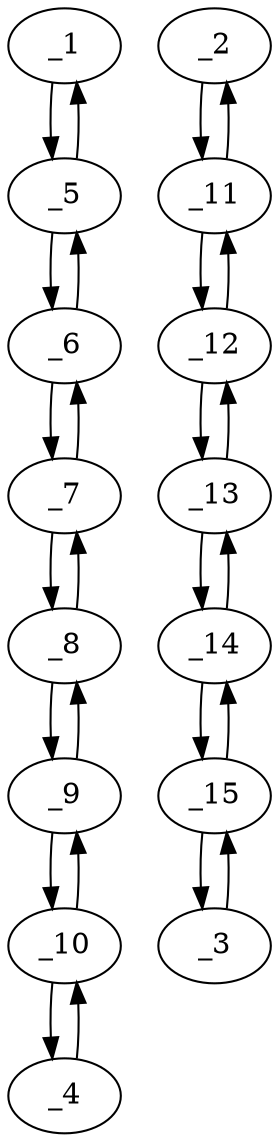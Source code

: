 digraph f1694_03 {
	_1	 [x="118.000000",
		y="86.000000"];
	_5	 [x="128.000000",
		y="98.000000"];
	_1 -> _5	 [angle="0.876058",
		orient="0.768221"];
	_2	 [x="110.000000",
		y="131.000000"];
	_11	 [x="112.000000",
		y="114.000000"];
	_2 -> _11	 [angle="-1.453688",
		orient="-0.993151"];
	_3	 [x="70.000000",
		y="168.000000"];
	_15	 [x="76.000000",
		y="151.000000"];
	_3 -> _15	 [angle="-1.231504",
		orient="-0.942990"];
	_4	 [x="171.000000",
		y="180.000000"];
	_10	 [x="169.000000",
		y="162.000000"];
	_4 -> _10	 [angle="-1.681454",
		orient="-0.993884"];
	_5 -> _1	 [angle="-2.265535",
		orient="-0.768221"];
	_6	 [x="143.000000",
		y="106.000000"];
	_5 -> _6	 [angle="0.489957",
		orient="0.470588"];
	_6 -> _5	 [angle="-2.651635",
		orient="-0.470588"];
	_7	 [x="153.000000",
		y="118.000000"];
	_6 -> _7	 [angle="0.876058",
		orient="0.768221"];
	_7 -> _6	 [angle="-2.265535",
		orient="-0.768221"];
	_8	 [x="165.000000",
		y="129.000000"];
	_7 -> _8	 [angle="0.741947",
		orient="0.675725"];
	_8 -> _7	 [angle="-2.399645",
		orient="-0.675725"];
	_9	 [x="173.000000",
		y="143.000000"];
	_8 -> _9	 [angle="1.051650",
		orient="0.868243"];
	_9 -> _8	 [angle="-2.089942",
		orient="-0.868243"];
	_9 -> _10	 [angle="1.778293",
		orient="0.978550"];
	_10 -> _4	 [angle="1.460139",
		orient="0.993884"];
	_10 -> _9	 [angle="-1.363300",
		orient="-0.978550"];
	_11 -> _2	 [angle="1.687905",
		orient="0.993151"];
	_12	 [x="99.000000",
		y="106.000000"];
	_11 -> _12	 [angle="-2.589938",
		orient="-0.524097"];
	_12 -> _11	 [angle="0.551655",
		orient="0.524097"];
	_13	 [x="89.000000",
		y="119.000000"];
	_12 -> _13	 [angle="2.226492",
		orient="0.792624"];
	_13 -> _12	 [angle="-0.915101",
		orient="-0.792624"];
	_14	 [x="82.000000",
		y="134.000000"];
	_13 -> _14	 [angle="2.007423",
		orient="0.906183"];
	_14 -> _13	 [angle="-1.134169",
		orient="-0.906183"];
	_14 -> _15	 [angle="1.910089",
		orient="0.942990"];
	_15 -> _3	 [angle="1.910089",
		orient="0.942990"];
	_15 -> _14	 [angle="-1.231504",
		orient="-0.942990"];
}

